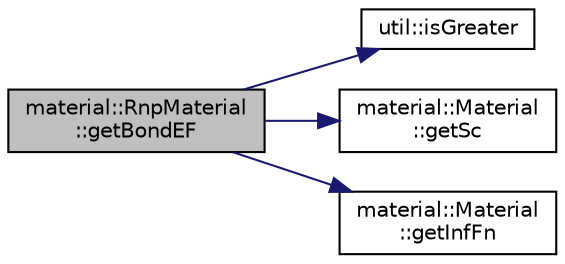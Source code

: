 digraph "material::RnpMaterial::getBondEF"
{
  edge [fontname="Helvetica",fontsize="10",labelfontname="Helvetica",labelfontsize="10"];
  node [fontname="Helvetica",fontsize="10",shape=record];
  rankdir="LR";
  Node5 [label="material::RnpMaterial\l::getBondEF",height=0.2,width=0.4,color="black", fillcolor="grey75", style="filled", fontcolor="black"];
  Node5 -> Node6 [color="midnightblue",fontsize="10",style="solid",fontname="Helvetica"];
  Node6 [label="util::isGreater",height=0.2,width=0.4,color="black", fillcolor="white", style="filled",URL="$namespaceutil.html#a227b5f8acbd7a403a033663c8893d631",tooltip="Returns true if a > b. "];
  Node5 -> Node7 [color="midnightblue",fontsize="10",style="solid",fontname="Helvetica"];
  Node7 [label="material::Material\l::getSc",height=0.2,width=0.4,color="black", fillcolor="white", style="filled",URL="$classmaterial_1_1Material.html#afad2e74bcc7a1c81fa82b4bb1b184f3c",tooltip="Returns critical bond strain. "];
  Node5 -> Node8 [color="midnightblue",fontsize="10",style="solid",fontname="Helvetica"];
  Node8 [label="material::Material\l::getInfFn",height=0.2,width=0.4,color="black", fillcolor="white", style="filled",URL="$classmaterial_1_1Material.html#aed952cc1e6d9571deab9810277a1ca50",tooltip="Returns the value of influence function. "];
}
